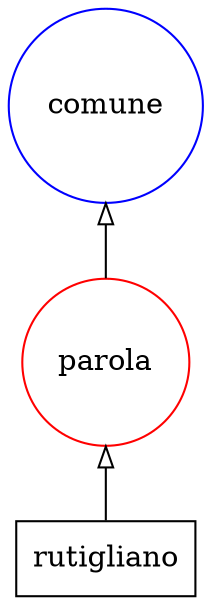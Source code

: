 digraph {
   rankdir=BT;
   edge [arrowhead=empty];

   subgraph {
      rank="source";
      edge [arrowhead=normal];
      node [shape=box];
      t2 [label="rutigliano"];
   }

   subgraph {
      rank="same";
      node [color=red,shape=circle];
      tag1 [label=parola]; 
   }

   subgraph {
      rank="same";
      node [color=blue,shape=circle];
      tag2 [label=comune]; 
   }

   subgraph {
      rank="same";
      node [color=green,shape=circle];
   }

   subgraph {
      rank="same";
      node [color=orange,shape=circle];
   }
   tag1 -> tag2;
   t2 -> tag1;
}